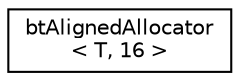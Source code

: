 digraph "Graphical Class Hierarchy"
{
  edge [fontname="Helvetica",fontsize="10",labelfontname="Helvetica",labelfontsize="10"];
  node [fontname="Helvetica",fontsize="10",shape=record];
  rankdir="LR";
  Node1 [label="btAlignedAllocator\l\< T, 16 \>",height=0.2,width=0.4,color="black", fillcolor="white", style="filled",URL="$classbt_aligned_allocator.html"];
}
